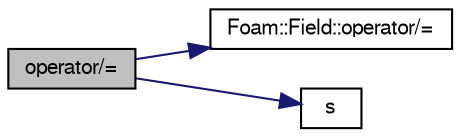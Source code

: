 digraph "operator/="
{
  bgcolor="transparent";
  edge [fontname="FreeSans",fontsize="10",labelfontname="FreeSans",labelfontsize="10"];
  node [fontname="FreeSans",fontsize="10",shape=record];
  rankdir="LR";
  Node23153 [label="operator/=",height=0.2,width=0.4,color="black", fillcolor="grey75", style="filled", fontcolor="black"];
  Node23153 -> Node23154 [color="midnightblue",fontsize="10",style="solid",fontname="FreeSans"];
  Node23154 [label="Foam::Field::operator/=",height=0.2,width=0.4,color="black",URL="$a26466.html#ab334888f03b7630e5ffaa22d0d9f9248"];
  Node23153 -> Node23155 [color="midnightblue",fontsize="10",style="solid",fontname="FreeSans"];
  Node23155 [label="s",height=0.2,width=0.4,color="black",URL="$a18905.html#abb9c4233033fad2ad0206cd4adad3b9f"];
}

